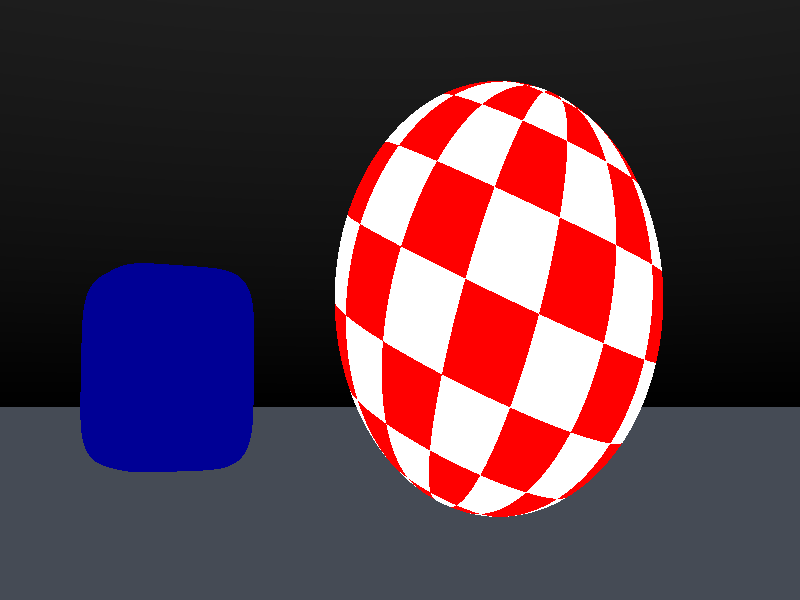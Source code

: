 #include "colors.inc"
#include "textures.inc"

background{ White }

camera {
  angle 45
  location <0, 0.5, -6>
  look_at <-0.6, 1, 0>

  up    1*y
  right (16/9)*x
}

/*light_source {
//  <-10, 30, -25> color White
  #local LDIST = 10;
  <0,LDIST,0> color Gray80
  fade_distance LDIST+2 // starts to fade outside this
  fade_power 4

  rotate <-45,0,35>
}*/

/*
light_source {
//  <10, 0.1, 15> color rgb<0,0.6,1>
  <20,0,0> color rgb<0,0.6,1>
  rotate <0,-50,1>
}*/


// White overhead circular light to cast soft shadow
light_source {
  <0,0,0> color White
  #local LRAD = 4;
  #local LDIST = 20;
  area_light LRAD*2*x, LRAD*2*z, 5, 5
    circular orient
    jitter
    adaptive 1

  fade_distance LDIST+2
  fade_power 1

  translate <-LRAD,LDIST,-LRAD>
  rotate <-35,0,25>
}


// Blue side light to add edge glow
light_source {
  <0,0,0> color rgb 2*<0,0.6,1>
  area_light 0.1*z, 4*y, 1, 10
    area_illumination on
    jitter
  translate <4,0,-0.5>
  rotate <0,-30,1>
}



/*fog {
  distance 130
  color Black
}*/

sky_sphere {
  pigment {
    gradient y
    color_map {
      [(1-cos(radians( 90)))/2 color Black]
      [(1-cos(radians(200)))/2 color rgb<0.04, 0.04, 0.04>]
    }
    scale 2
    translate -1
  }
}

sphere {
  <0, 0, 0>, 1
  texture {
    pigment {
      #local CSCALE = 0.13;
      checker pigment{Red}, pigment{White}, scale <CSCALE/2, CSCALE, CSCALE>
      warp { spherical orientation y }
    }
    finish {
      ambient 0.02
      specular 0.7 roughness 0.01
    }
  }

  rotate <-7,-4,-20>
  translate <0,1,0>
}


superellipsoid {
  <0.4, 0.4>

  texture {
    pigment { rgb<0,0,0.3> }
    finish {
      ambient 0.02
      specular 0.7 roughness 0.01
      reflection { 0.6 falloff 4 }
    }
  }

  translate <0,1,0>
  scale 0.8
  rotate <0,55,0>
  translate <-3.5, 0, 4>

}

plane {
  <0,1,0>, 0
  texture {
    pigment { rgb<0.06,0.07,0.09> }

    normal {
      average
      normal_map {
        [0.6 agate 0.1 agate_turb 1.9 scale 1.5 poly_wave 0.2]
        [0.4 agate 0.1 agate_turb 2.5 scale 0.2 poly_wave 0.1]
      }
      
    }

    finish {
      ambient 0
      reflection { 0.99
        falloff 2
//        metallic 0.1
      }
//      specular 0.7 roughness 0.01
      diffuse 0.2
      brilliance 1.5
    }

  }
}


/*
lathe {
  linear_spline
  6,
  <0,0>, <1,1>, <3,2>, <2,3>, <2,4>, <0,4>
  pigment { Blue }
  finish {
    ambient .3
    phong .75
  }
}*/
